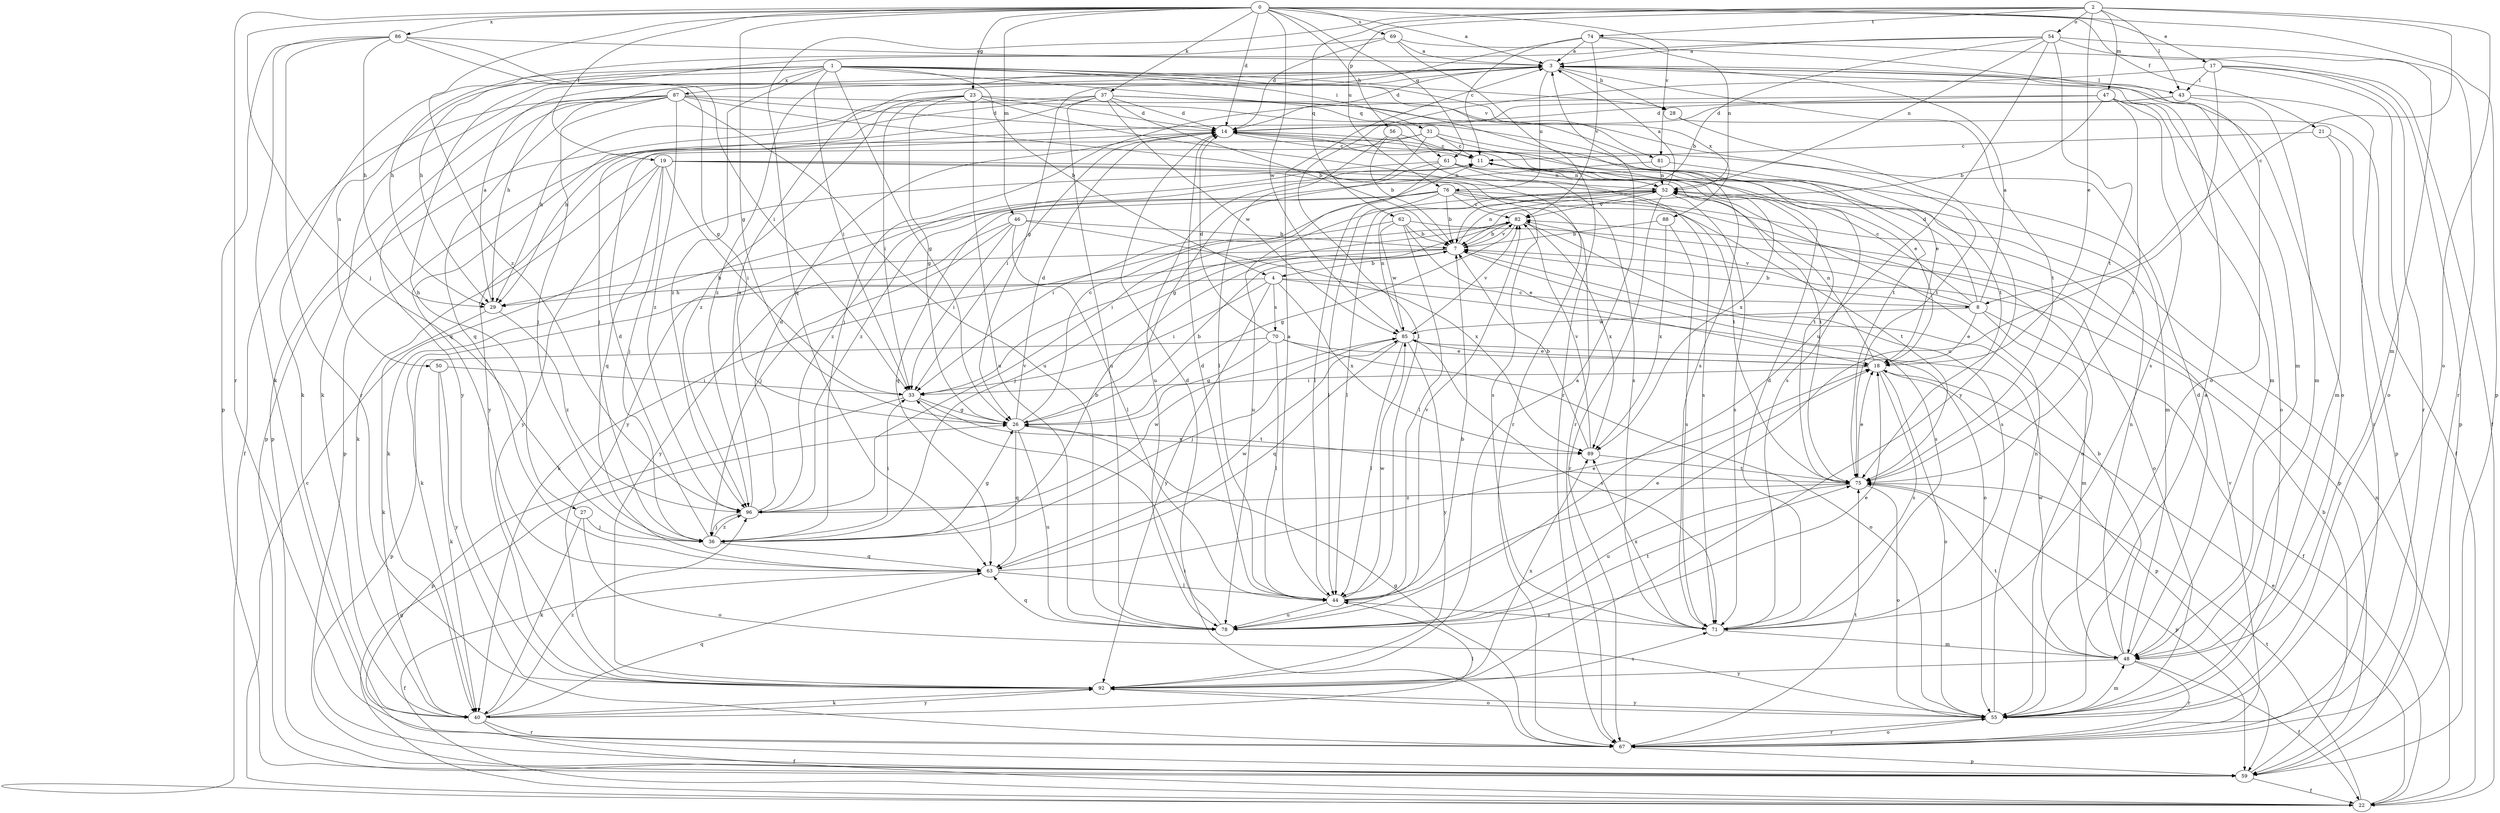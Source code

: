 strict digraph  {
0;
1;
2;
3;
4;
7;
8;
11;
14;
17;
18;
19;
21;
22;
23;
26;
27;
28;
29;
31;
33;
36;
37;
40;
43;
44;
46;
47;
48;
50;
52;
54;
55;
56;
59;
61;
62;
63;
67;
69;
70;
71;
74;
75;
76;
78;
81;
82;
85;
86;
87;
88;
89;
92;
96;
0 -> 3  [label=a];
0 -> 14  [label=d];
0 -> 17  [label=e];
0 -> 19  [label=f];
0 -> 21  [label=f];
0 -> 23  [label=g];
0 -> 26  [label=g];
0 -> 36  [label=j];
0 -> 37  [label=k];
0 -> 46  [label=m];
0 -> 56  [label=p];
0 -> 59  [label=p];
0 -> 61  [label=q];
0 -> 67  [label=r];
0 -> 69  [label=s];
0 -> 81  [label=v];
0 -> 85  [label=w];
0 -> 86  [label=x];
0 -> 96  [label=z];
1 -> 4  [label=b];
1 -> 26  [label=g];
1 -> 27  [label=h];
1 -> 28  [label=h];
1 -> 31  [label=i];
1 -> 33  [label=i];
1 -> 40  [label=k];
1 -> 50  [label=n];
1 -> 61  [label=q];
1 -> 81  [label=v];
1 -> 87  [label=x];
1 -> 88  [label=x];
1 -> 96  [label=z];
2 -> 8  [label=c];
2 -> 18  [label=e];
2 -> 43  [label=l];
2 -> 47  [label=m];
2 -> 54  [label=o];
2 -> 55  [label=o];
2 -> 62  [label=q];
2 -> 63  [label=q];
2 -> 74  [label=t];
2 -> 76  [label=u];
3 -> 14  [label=d];
3 -> 28  [label=h];
3 -> 29  [label=h];
3 -> 40  [label=k];
3 -> 43  [label=l];
3 -> 48  [label=m];
3 -> 55  [label=o];
3 -> 75  [label=t];
3 -> 76  [label=u];
3 -> 96  [label=z];
4 -> 8  [label=c];
4 -> 29  [label=h];
4 -> 33  [label=i];
4 -> 55  [label=o];
4 -> 70  [label=s];
4 -> 89  [label=x];
4 -> 92  [label=y];
7 -> 4  [label=b];
7 -> 29  [label=h];
7 -> 40  [label=k];
7 -> 52  [label=n];
7 -> 71  [label=s];
7 -> 82  [label=v];
8 -> 3  [label=a];
8 -> 7  [label=b];
8 -> 11  [label=c];
8 -> 14  [label=d];
8 -> 18  [label=e];
8 -> 22  [label=f];
8 -> 48  [label=m];
8 -> 82  [label=v];
8 -> 85  [label=w];
11 -> 52  [label=n];
11 -> 75  [label=t];
11 -> 89  [label=x];
11 -> 92  [label=y];
14 -> 11  [label=c];
14 -> 18  [label=e];
14 -> 33  [label=i];
17 -> 43  [label=l];
17 -> 44  [label=l];
17 -> 55  [label=o];
17 -> 59  [label=p];
17 -> 67  [label=r];
17 -> 78  [label=u];
18 -> 33  [label=i];
18 -> 52  [label=n];
18 -> 55  [label=o];
18 -> 59  [label=p];
18 -> 71  [label=s];
19 -> 33  [label=i];
19 -> 36  [label=j];
19 -> 40  [label=k];
19 -> 52  [label=n];
19 -> 63  [label=q];
19 -> 71  [label=s];
19 -> 75  [label=t];
19 -> 92  [label=y];
21 -> 11  [label=c];
21 -> 48  [label=m];
21 -> 59  [label=p];
22 -> 11  [label=c];
22 -> 18  [label=e];
22 -> 26  [label=g];
22 -> 52  [label=n];
22 -> 75  [label=t];
23 -> 14  [label=d];
23 -> 26  [label=g];
23 -> 29  [label=h];
23 -> 33  [label=i];
23 -> 67  [label=r];
23 -> 75  [label=t];
23 -> 78  [label=u];
23 -> 96  [label=z];
26 -> 7  [label=b];
26 -> 11  [label=c];
26 -> 14  [label=d];
26 -> 63  [label=q];
26 -> 78  [label=u];
26 -> 89  [label=x];
27 -> 36  [label=j];
27 -> 40  [label=k];
27 -> 55  [label=o];
28 -> 22  [label=f];
28 -> 92  [label=y];
29 -> 3  [label=a];
29 -> 40  [label=k];
29 -> 96  [label=z];
31 -> 11  [label=c];
31 -> 18  [label=e];
31 -> 59  [label=p];
31 -> 71  [label=s];
31 -> 78  [label=u];
31 -> 92  [label=y];
33 -> 26  [label=g];
33 -> 59  [label=p];
33 -> 75  [label=t];
36 -> 7  [label=b];
36 -> 14  [label=d];
36 -> 26  [label=g];
36 -> 33  [label=i];
36 -> 63  [label=q];
36 -> 96  [label=z];
37 -> 7  [label=b];
37 -> 14  [label=d];
37 -> 36  [label=j];
37 -> 59  [label=p];
37 -> 63  [label=q];
37 -> 71  [label=s];
37 -> 75  [label=t];
37 -> 78  [label=u];
37 -> 85  [label=w];
40 -> 22  [label=f];
40 -> 44  [label=l];
40 -> 63  [label=q];
40 -> 67  [label=r];
40 -> 92  [label=y];
40 -> 96  [label=z];
43 -> 14  [label=d];
43 -> 29  [label=h];
43 -> 48  [label=m];
43 -> 67  [label=r];
44 -> 3  [label=a];
44 -> 14  [label=d];
44 -> 18  [label=e];
44 -> 71  [label=s];
44 -> 78  [label=u];
44 -> 82  [label=v];
44 -> 85  [label=w];
46 -> 7  [label=b];
46 -> 33  [label=i];
46 -> 36  [label=j];
46 -> 44  [label=l];
46 -> 89  [label=x];
46 -> 92  [label=y];
47 -> 7  [label=b];
47 -> 14  [label=d];
47 -> 36  [label=j];
47 -> 48  [label=m];
47 -> 55  [label=o];
47 -> 71  [label=s];
47 -> 75  [label=t];
48 -> 7  [label=b];
48 -> 14  [label=d];
48 -> 22  [label=f];
48 -> 52  [label=n];
48 -> 67  [label=r];
48 -> 75  [label=t];
48 -> 85  [label=w];
48 -> 92  [label=y];
50 -> 33  [label=i];
50 -> 40  [label=k];
50 -> 92  [label=y];
52 -> 3  [label=a];
52 -> 44  [label=l];
52 -> 67  [label=r];
52 -> 71  [label=s];
52 -> 78  [label=u];
52 -> 82  [label=v];
54 -> 3  [label=a];
54 -> 7  [label=b];
54 -> 29  [label=h];
54 -> 48  [label=m];
54 -> 52  [label=n];
54 -> 67  [label=r];
54 -> 75  [label=t];
54 -> 78  [label=u];
55 -> 3  [label=a];
55 -> 48  [label=m];
55 -> 52  [label=n];
55 -> 67  [label=r];
55 -> 92  [label=y];
56 -> 7  [label=b];
56 -> 11  [label=c];
56 -> 44  [label=l];
56 -> 71  [label=s];
59 -> 7  [label=b];
59 -> 22  [label=f];
61 -> 26  [label=g];
61 -> 44  [label=l];
61 -> 52  [label=n];
61 -> 71  [label=s];
61 -> 75  [label=t];
61 -> 96  [label=z];
62 -> 7  [label=b];
62 -> 18  [label=e];
62 -> 40  [label=k];
62 -> 44  [label=l];
62 -> 55  [label=o];
62 -> 85  [label=w];
63 -> 18  [label=e];
63 -> 22  [label=f];
63 -> 44  [label=l];
63 -> 85  [label=w];
67 -> 26  [label=g];
67 -> 33  [label=i];
67 -> 55  [label=o];
67 -> 59  [label=p];
67 -> 75  [label=t];
67 -> 82  [label=v];
69 -> 3  [label=a];
69 -> 14  [label=d];
69 -> 29  [label=h];
69 -> 55  [label=o];
69 -> 67  [label=r];
70 -> 14  [label=d];
70 -> 18  [label=e];
70 -> 26  [label=g];
70 -> 44  [label=l];
70 -> 55  [label=o];
70 -> 59  [label=p];
71 -> 14  [label=d];
71 -> 48  [label=m];
71 -> 89  [label=x];
74 -> 3  [label=a];
74 -> 11  [label=c];
74 -> 22  [label=f];
74 -> 26  [label=g];
74 -> 52  [label=n];
74 -> 82  [label=v];
75 -> 18  [label=e];
75 -> 55  [label=o];
75 -> 59  [label=p];
75 -> 78  [label=u];
75 -> 96  [label=z];
76 -> 7  [label=b];
76 -> 33  [label=i];
76 -> 40  [label=k];
76 -> 44  [label=l];
76 -> 55  [label=o];
76 -> 59  [label=p];
76 -> 63  [label=q];
76 -> 75  [label=t];
76 -> 82  [label=v];
78 -> 7  [label=b];
78 -> 14  [label=d];
78 -> 18  [label=e];
78 -> 63  [label=q];
78 -> 75  [label=t];
81 -> 48  [label=m];
81 -> 52  [label=n];
81 -> 96  [label=z];
82 -> 7  [label=b];
82 -> 26  [label=g];
82 -> 33  [label=i];
82 -> 36  [label=j];
82 -> 71  [label=s];
82 -> 89  [label=x];
85 -> 18  [label=e];
85 -> 36  [label=j];
85 -> 44  [label=l];
85 -> 52  [label=n];
85 -> 63  [label=q];
85 -> 71  [label=s];
85 -> 82  [label=v];
85 -> 92  [label=y];
86 -> 3  [label=a];
86 -> 26  [label=g];
86 -> 29  [label=h];
86 -> 33  [label=i];
86 -> 40  [label=k];
86 -> 59  [label=p];
86 -> 67  [label=r];
87 -> 14  [label=d];
87 -> 22  [label=f];
87 -> 36  [label=j];
87 -> 59  [label=p];
87 -> 63  [label=q];
87 -> 67  [label=r];
87 -> 75  [label=t];
87 -> 78  [label=u];
87 -> 92  [label=y];
87 -> 96  [label=z];
88 -> 7  [label=b];
88 -> 71  [label=s];
88 -> 89  [label=x];
89 -> 7  [label=b];
89 -> 75  [label=t];
89 -> 82  [label=v];
92 -> 3  [label=a];
92 -> 40  [label=k];
92 -> 55  [label=o];
92 -> 71  [label=s];
92 -> 89  [label=x];
96 -> 3  [label=a];
96 -> 14  [label=d];
96 -> 36  [label=j];
96 -> 82  [label=v];
96 -> 85  [label=w];
}
